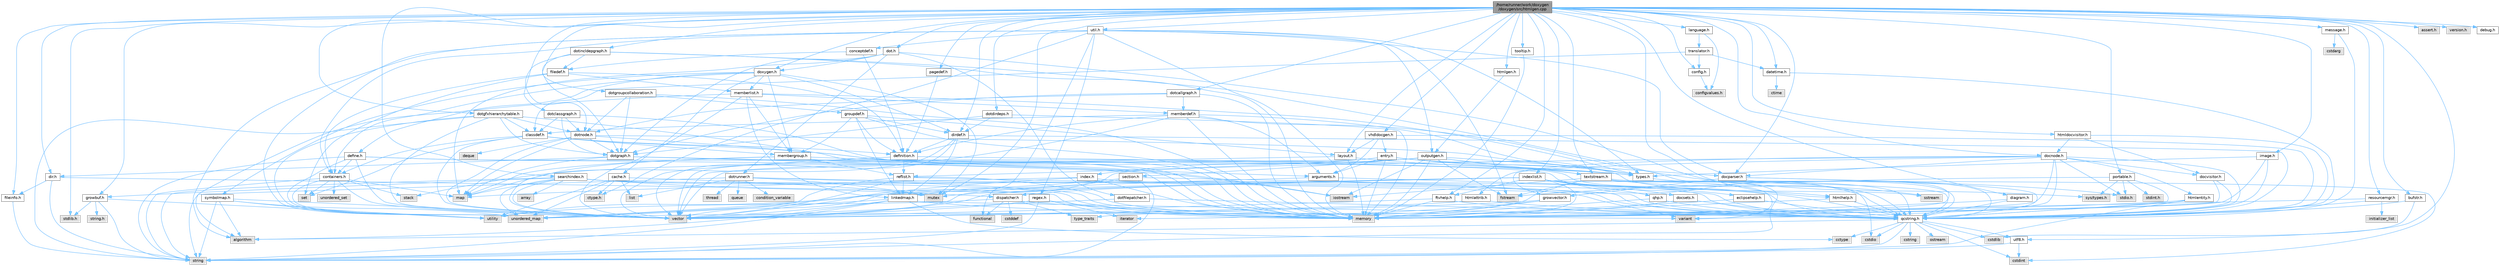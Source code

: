 digraph "/home/runner/work/doxygen/doxygen/src/htmlgen.cpp"
{
 // INTERACTIVE_SVG=YES
 // LATEX_PDF_SIZE
  bgcolor="transparent";
  edge [fontname=Helvetica,fontsize=10,labelfontname=Helvetica,labelfontsize=10];
  node [fontname=Helvetica,fontsize=10,shape=box,height=0.2,width=0.4];
  Node1 [label="/home/runner/work/doxygen\l/doxygen/src/htmlgen.cpp",height=0.2,width=0.4,color="gray40", fillcolor="grey60", style="filled", fontcolor="black",tooltip=" "];
  Node1 -> Node2 [color="steelblue1",style="solid"];
  Node2 [label="stdlib.h",height=0.2,width=0.4,color="grey60", fillcolor="#E0E0E0", style="filled",tooltip=" "];
  Node1 -> Node3 [color="steelblue1",style="solid"];
  Node3 [label="assert.h",height=0.2,width=0.4,color="grey60", fillcolor="#E0E0E0", style="filled",tooltip=" "];
  Node1 -> Node4 [color="steelblue1",style="solid"];
  Node4 [label="mutex",height=0.2,width=0.4,color="grey60", fillcolor="#E0E0E0", style="filled",tooltip=" "];
  Node1 -> Node5 [color="steelblue1",style="solid"];
  Node5 [label="message.h",height=0.2,width=0.4,color="grey40", fillcolor="white", style="filled",URL="$d2/d0d/message_8h.html",tooltip=" "];
  Node5 -> Node6 [color="steelblue1",style="solid"];
  Node6 [label="cstdarg",height=0.2,width=0.4,color="grey60", fillcolor="#E0E0E0", style="filled",tooltip=" "];
  Node5 -> Node7 [color="steelblue1",style="solid"];
  Node7 [label="qcstring.h",height=0.2,width=0.4,color="grey40", fillcolor="white", style="filled",URL="$d7/d5c/qcstring_8h.html",tooltip=" "];
  Node7 -> Node8 [color="steelblue1",style="solid"];
  Node8 [label="string",height=0.2,width=0.4,color="grey60", fillcolor="#E0E0E0", style="filled",tooltip=" "];
  Node7 -> Node9 [color="steelblue1",style="solid"];
  Node9 [label="algorithm",height=0.2,width=0.4,color="grey60", fillcolor="#E0E0E0", style="filled",tooltip=" "];
  Node7 -> Node10 [color="steelblue1",style="solid"];
  Node10 [label="cctype",height=0.2,width=0.4,color="grey60", fillcolor="#E0E0E0", style="filled",tooltip=" "];
  Node7 -> Node11 [color="steelblue1",style="solid"];
  Node11 [label="cstring",height=0.2,width=0.4,color="grey60", fillcolor="#E0E0E0", style="filled",tooltip=" "];
  Node7 -> Node12 [color="steelblue1",style="solid"];
  Node12 [label="cstdio",height=0.2,width=0.4,color="grey60", fillcolor="#E0E0E0", style="filled",tooltip=" "];
  Node7 -> Node13 [color="steelblue1",style="solid"];
  Node13 [label="cstdlib",height=0.2,width=0.4,color="grey60", fillcolor="#E0E0E0", style="filled",tooltip=" "];
  Node7 -> Node14 [color="steelblue1",style="solid"];
  Node14 [label="cstdint",height=0.2,width=0.4,color="grey60", fillcolor="#E0E0E0", style="filled",tooltip=" "];
  Node7 -> Node15 [color="steelblue1",style="solid"];
  Node15 [label="ostream",height=0.2,width=0.4,color="grey60", fillcolor="#E0E0E0", style="filled",tooltip=" "];
  Node7 -> Node16 [color="steelblue1",style="solid"];
  Node16 [label="utf8.h",height=0.2,width=0.4,color="grey40", fillcolor="white", style="filled",URL="$db/d7c/utf8_8h.html",tooltip="Various UTF8 related helper functions."];
  Node16 -> Node14 [color="steelblue1",style="solid"];
  Node16 -> Node8 [color="steelblue1",style="solid"];
  Node1 -> Node17 [color="steelblue1",style="solid"];
  Node17 [label="htmlgen.h",height=0.2,width=0.4,color="grey40", fillcolor="white", style="filled",URL="$d8/d56/htmlgen_8h.html",tooltip=" "];
  Node17 -> Node18 [color="steelblue1",style="solid"];
  Node18 [label="outputgen.h",height=0.2,width=0.4,color="grey40", fillcolor="white", style="filled",URL="$df/d06/outputgen_8h.html",tooltip=" "];
  Node18 -> Node19 [color="steelblue1",style="solid"];
  Node19 [label="memory",height=0.2,width=0.4,color="grey60", fillcolor="#E0E0E0", style="filled",tooltip=" "];
  Node18 -> Node20 [color="steelblue1",style="solid"];
  Node20 [label="stack",height=0.2,width=0.4,color="grey60", fillcolor="#E0E0E0", style="filled",tooltip=" "];
  Node18 -> Node21 [color="steelblue1",style="solid"];
  Node21 [label="iostream",height=0.2,width=0.4,color="grey60", fillcolor="#E0E0E0", style="filled",tooltip=" "];
  Node18 -> Node22 [color="steelblue1",style="solid"];
  Node22 [label="fstream",height=0.2,width=0.4,color="grey60", fillcolor="#E0E0E0", style="filled",tooltip=" "];
  Node18 -> Node23 [color="steelblue1",style="solid"];
  Node23 [label="types.h",height=0.2,width=0.4,color="grey40", fillcolor="white", style="filled",URL="$d9/d49/types_8h.html",tooltip="This file contains a number of basic enums and types."];
  Node23 -> Node7 [color="steelblue1",style="solid"];
  Node18 -> Node24 [color="steelblue1",style="solid"];
  Node24 [label="index.h",height=0.2,width=0.4,color="grey40", fillcolor="white", style="filled",URL="$d1/db5/index_8h.html",tooltip=" "];
  Node24 -> Node19 [color="steelblue1",style="solid"];
  Node24 -> Node25 [color="steelblue1",style="solid"];
  Node25 [label="vector",height=0.2,width=0.4,color="grey60", fillcolor="#E0E0E0", style="filled",tooltip=" "];
  Node24 -> Node26 [color="steelblue1",style="solid"];
  Node26 [label="map",height=0.2,width=0.4,color="grey60", fillcolor="#E0E0E0", style="filled",tooltip=" "];
  Node24 -> Node7 [color="steelblue1",style="solid"];
  Node18 -> Node27 [color="steelblue1",style="solid"];
  Node27 [label="section.h",height=0.2,width=0.4,color="grey40", fillcolor="white", style="filled",URL="$d1/d2a/section_8h.html",tooltip=" "];
  Node27 -> Node8 [color="steelblue1",style="solid"];
  Node27 -> Node28 [color="steelblue1",style="solid"];
  Node28 [label="unordered_map",height=0.2,width=0.4,color="grey60", fillcolor="#E0E0E0", style="filled",tooltip=" "];
  Node27 -> Node7 [color="steelblue1",style="solid"];
  Node27 -> Node29 [color="steelblue1",style="solid"];
  Node29 [label="linkedmap.h",height=0.2,width=0.4,color="grey40", fillcolor="white", style="filled",URL="$da/de1/linkedmap_8h.html",tooltip=" "];
  Node29 -> Node28 [color="steelblue1",style="solid"];
  Node29 -> Node25 [color="steelblue1",style="solid"];
  Node29 -> Node19 [color="steelblue1",style="solid"];
  Node29 -> Node8 [color="steelblue1",style="solid"];
  Node29 -> Node9 [color="steelblue1",style="solid"];
  Node29 -> Node10 [color="steelblue1",style="solid"];
  Node29 -> Node7 [color="steelblue1",style="solid"];
  Node18 -> Node30 [color="steelblue1",style="solid"];
  Node30 [label="textstream.h",height=0.2,width=0.4,color="grey40", fillcolor="white", style="filled",URL="$d4/d7d/textstream_8h.html",tooltip=" "];
  Node30 -> Node8 [color="steelblue1",style="solid"];
  Node30 -> Node21 [color="steelblue1",style="solid"];
  Node30 -> Node31 [color="steelblue1",style="solid"];
  Node31 [label="sstream",height=0.2,width=0.4,color="grey60", fillcolor="#E0E0E0", style="filled",tooltip=" "];
  Node30 -> Node14 [color="steelblue1",style="solid"];
  Node30 -> Node12 [color="steelblue1",style="solid"];
  Node30 -> Node22 [color="steelblue1",style="solid"];
  Node30 -> Node32 [color="steelblue1",style="solid"];
  Node32 [label="type_traits",height=0.2,width=0.4,color="grey60", fillcolor="#E0E0E0", style="filled",tooltip=" "];
  Node30 -> Node7 [color="steelblue1",style="solid"];
  Node18 -> Node33 [color="steelblue1",style="solid"];
  Node33 [label="docparser.h",height=0.2,width=0.4,color="grey40", fillcolor="white", style="filled",URL="$de/d9c/docparser_8h.html",tooltip=" "];
  Node33 -> Node34 [color="steelblue1",style="solid"];
  Node34 [label="stdio.h",height=0.2,width=0.4,color="grey60", fillcolor="#E0E0E0", style="filled",tooltip=" "];
  Node33 -> Node19 [color="steelblue1",style="solid"];
  Node33 -> Node7 [color="steelblue1",style="solid"];
  Node33 -> Node35 [color="steelblue1",style="solid"];
  Node35 [label="growvector.h",height=0.2,width=0.4,color="grey40", fillcolor="white", style="filled",URL="$d7/d50/growvector_8h.html",tooltip=" "];
  Node35 -> Node25 [color="steelblue1",style="solid"];
  Node35 -> Node19 [color="steelblue1",style="solid"];
  Node35 -> Node36 [color="steelblue1",style="solid"];
  Node36 [label="iterator",height=0.2,width=0.4,color="grey60", fillcolor="#E0E0E0", style="filled",tooltip=" "];
  Node1 -> Node37 [color="steelblue1",style="solid"];
  Node37 [label="config.h",height=0.2,width=0.4,color="grey40", fillcolor="white", style="filled",URL="$db/d16/config_8h.html",tooltip=" "];
  Node37 -> Node38 [color="steelblue1",style="solid"];
  Node38 [label="configvalues.h",height=0.2,width=0.4,color="grey60", fillcolor="#E0E0E0", style="filled",tooltip=" "];
  Node1 -> Node39 [color="steelblue1",style="solid"];
  Node39 [label="util.h",height=0.2,width=0.4,color="grey40", fillcolor="white", style="filled",URL="$d8/d3c/util_8h.html",tooltip="A bunch of utility functions."];
  Node39 -> Node19 [color="steelblue1",style="solid"];
  Node39 -> Node28 [color="steelblue1",style="solid"];
  Node39 -> Node9 [color="steelblue1",style="solid"];
  Node39 -> Node40 [color="steelblue1",style="solid"];
  Node40 [label="functional",height=0.2,width=0.4,color="grey60", fillcolor="#E0E0E0", style="filled",tooltip=" "];
  Node39 -> Node22 [color="steelblue1",style="solid"];
  Node39 -> Node41 [color="steelblue1",style="solid"];
  Node41 [label="ctype.h",height=0.2,width=0.4,color="grey60", fillcolor="#E0E0E0", style="filled",tooltip=" "];
  Node39 -> Node23 [color="steelblue1",style="solid"];
  Node39 -> Node33 [color="steelblue1",style="solid"];
  Node39 -> Node42 [color="steelblue1",style="solid"];
  Node42 [label="containers.h",height=0.2,width=0.4,color="grey40", fillcolor="white", style="filled",URL="$d5/d75/containers_8h.html",tooltip=" "];
  Node42 -> Node25 [color="steelblue1",style="solid"];
  Node42 -> Node8 [color="steelblue1",style="solid"];
  Node42 -> Node43 [color="steelblue1",style="solid"];
  Node43 [label="set",height=0.2,width=0.4,color="grey60", fillcolor="#E0E0E0", style="filled",tooltip=" "];
  Node42 -> Node26 [color="steelblue1",style="solid"];
  Node42 -> Node44 [color="steelblue1",style="solid"];
  Node44 [label="unordered_set",height=0.2,width=0.4,color="grey60", fillcolor="#E0E0E0", style="filled",tooltip=" "];
  Node42 -> Node28 [color="steelblue1",style="solid"];
  Node42 -> Node20 [color="steelblue1",style="solid"];
  Node39 -> Node18 [color="steelblue1",style="solid"];
  Node39 -> Node45 [color="steelblue1",style="solid"];
  Node45 [label="regex.h",height=0.2,width=0.4,color="grey40", fillcolor="white", style="filled",URL="$d1/d21/regex_8h.html",tooltip=" "];
  Node45 -> Node19 [color="steelblue1",style="solid"];
  Node45 -> Node8 [color="steelblue1",style="solid"];
  Node45 -> Node25 [color="steelblue1",style="solid"];
  Node45 -> Node36 [color="steelblue1",style="solid"];
  Node39 -> Node46 [color="steelblue1",style="solid"];
  Node46 [label="conceptdef.h",height=0.2,width=0.4,color="grey40", fillcolor="white", style="filled",URL="$da/df1/conceptdef_8h.html",tooltip=" "];
  Node46 -> Node47 [color="steelblue1",style="solid"];
  Node47 [label="definition.h",height=0.2,width=0.4,color="grey40", fillcolor="white", style="filled",URL="$df/da1/definition_8h.html",tooltip=" "];
  Node47 -> Node25 [color="steelblue1",style="solid"];
  Node47 -> Node23 [color="steelblue1",style="solid"];
  Node47 -> Node48 [color="steelblue1",style="solid"];
  Node48 [label="reflist.h",height=0.2,width=0.4,color="grey40", fillcolor="white", style="filled",URL="$d1/d02/reflist_8h.html",tooltip=" "];
  Node48 -> Node25 [color="steelblue1",style="solid"];
  Node48 -> Node28 [color="steelblue1",style="solid"];
  Node48 -> Node19 [color="steelblue1",style="solid"];
  Node48 -> Node7 [color="steelblue1",style="solid"];
  Node48 -> Node29 [color="steelblue1",style="solid"];
  Node46 -> Node49 [color="steelblue1",style="solid"];
  Node49 [label="filedef.h",height=0.2,width=0.4,color="grey40", fillcolor="white", style="filled",URL="$d4/d3a/filedef_8h.html",tooltip=" "];
  Node49 -> Node43 [color="steelblue1",style="solid"];
  Node49 -> Node47 [color="steelblue1",style="solid"];
  Node49 -> Node50 [color="steelblue1",style="solid"];
  Node50 [label="memberlist.h",height=0.2,width=0.4,color="grey40", fillcolor="white", style="filled",URL="$dd/d78/memberlist_8h.html",tooltip=" "];
  Node50 -> Node25 [color="steelblue1",style="solid"];
  Node50 -> Node9 [color="steelblue1",style="solid"];
  Node50 -> Node51 [color="steelblue1",style="solid"];
  Node51 [label="memberdef.h",height=0.2,width=0.4,color="grey40", fillcolor="white", style="filled",URL="$d4/d46/memberdef_8h.html",tooltip=" "];
  Node51 -> Node25 [color="steelblue1",style="solid"];
  Node51 -> Node19 [color="steelblue1",style="solid"];
  Node51 -> Node52 [color="steelblue1",style="solid"];
  Node52 [label="sys/types.h",height=0.2,width=0.4,color="grey60", fillcolor="#E0E0E0", style="filled",tooltip=" "];
  Node51 -> Node23 [color="steelblue1",style="solid"];
  Node51 -> Node47 [color="steelblue1",style="solid"];
  Node51 -> Node53 [color="steelblue1",style="solid"];
  Node53 [label="arguments.h",height=0.2,width=0.4,color="grey40", fillcolor="white", style="filled",URL="$df/d9b/arguments_8h.html",tooltip=" "];
  Node53 -> Node25 [color="steelblue1",style="solid"];
  Node53 -> Node7 [color="steelblue1",style="solid"];
  Node51 -> Node54 [color="steelblue1",style="solid"];
  Node54 [label="classdef.h",height=0.2,width=0.4,color="grey40", fillcolor="white", style="filled",URL="$d1/da6/classdef_8h.html",tooltip=" "];
  Node54 -> Node25 [color="steelblue1",style="solid"];
  Node54 -> Node43 [color="steelblue1",style="solid"];
  Node54 -> Node42 [color="steelblue1",style="solid"];
  Node54 -> Node47 [color="steelblue1",style="solid"];
  Node54 -> Node53 [color="steelblue1",style="solid"];
  Node54 -> Node55 [color="steelblue1",style="solid"];
  Node55 [label="membergroup.h",height=0.2,width=0.4,color="grey40", fillcolor="white", style="filled",URL="$d9/d11/membergroup_8h.html",tooltip=" "];
  Node55 -> Node25 [color="steelblue1",style="solid"];
  Node55 -> Node26 [color="steelblue1",style="solid"];
  Node55 -> Node19 [color="steelblue1",style="solid"];
  Node55 -> Node23 [color="steelblue1",style="solid"];
  Node55 -> Node48 [color="steelblue1",style="solid"];
  Node50 -> Node29 [color="steelblue1",style="solid"];
  Node50 -> Node23 [color="steelblue1",style="solid"];
  Node50 -> Node55 [color="steelblue1",style="solid"];
  Node49 -> Node42 [color="steelblue1",style="solid"];
  Node1 -> Node56 [color="steelblue1",style="solid"];
  Node56 [label="doxygen.h",height=0.2,width=0.4,color="grey40", fillcolor="white", style="filled",URL="$d1/da1/doxygen_8h.html",tooltip=" "];
  Node56 -> Node4 [color="steelblue1",style="solid"];
  Node56 -> Node42 [color="steelblue1",style="solid"];
  Node56 -> Node55 [color="steelblue1",style="solid"];
  Node56 -> Node57 [color="steelblue1",style="solid"];
  Node57 [label="dirdef.h",height=0.2,width=0.4,color="grey40", fillcolor="white", style="filled",URL="$d6/d15/dirdef_8h.html",tooltip=" "];
  Node57 -> Node25 [color="steelblue1",style="solid"];
  Node57 -> Node26 [color="steelblue1",style="solid"];
  Node57 -> Node7 [color="steelblue1",style="solid"];
  Node57 -> Node29 [color="steelblue1",style="solid"];
  Node57 -> Node47 [color="steelblue1",style="solid"];
  Node56 -> Node50 [color="steelblue1",style="solid"];
  Node56 -> Node58 [color="steelblue1",style="solid"];
  Node58 [label="define.h",height=0.2,width=0.4,color="grey40", fillcolor="white", style="filled",URL="$df/d67/define_8h.html",tooltip=" "];
  Node58 -> Node25 [color="steelblue1",style="solid"];
  Node58 -> Node19 [color="steelblue1",style="solid"];
  Node58 -> Node8 [color="steelblue1",style="solid"];
  Node58 -> Node28 [color="steelblue1",style="solid"];
  Node58 -> Node7 [color="steelblue1",style="solid"];
  Node58 -> Node42 [color="steelblue1",style="solid"];
  Node56 -> Node59 [color="steelblue1",style="solid"];
  Node59 [label="cache.h",height=0.2,width=0.4,color="grey40", fillcolor="white", style="filled",URL="$d3/d26/cache_8h.html",tooltip=" "];
  Node59 -> Node60 [color="steelblue1",style="solid"];
  Node60 [label="list",height=0.2,width=0.4,color="grey60", fillcolor="#E0E0E0", style="filled",tooltip=" "];
  Node59 -> Node28 [color="steelblue1",style="solid"];
  Node59 -> Node4 [color="steelblue1",style="solid"];
  Node59 -> Node61 [color="steelblue1",style="solid"];
  Node61 [label="utility",height=0.2,width=0.4,color="grey60", fillcolor="#E0E0E0", style="filled",tooltip=" "];
  Node59 -> Node41 [color="steelblue1",style="solid"];
  Node56 -> Node62 [color="steelblue1",style="solid"];
  Node62 [label="symbolmap.h",height=0.2,width=0.4,color="grey40", fillcolor="white", style="filled",URL="$d7/ddd/symbolmap_8h.html",tooltip=" "];
  Node62 -> Node9 [color="steelblue1",style="solid"];
  Node62 -> Node28 [color="steelblue1",style="solid"];
  Node62 -> Node25 [color="steelblue1",style="solid"];
  Node62 -> Node8 [color="steelblue1",style="solid"];
  Node62 -> Node61 [color="steelblue1",style="solid"];
  Node1 -> Node63 [color="steelblue1",style="solid"];
  Node63 [label="diagram.h",height=0.2,width=0.4,color="grey40", fillcolor="white", style="filled",URL="$d9/d1b/diagram_8h.html",tooltip=" "];
  Node63 -> Node19 [color="steelblue1",style="solid"];
  Node63 -> Node7 [color="steelblue1",style="solid"];
  Node1 -> Node64 [color="steelblue1",style="solid"];
  Node64 [label="version.h",height=0.2,width=0.4,color="grey60", fillcolor="#E0E0E0", style="filled",tooltip=" "];
  Node1 -> Node65 [color="steelblue1",style="solid"];
  Node65 [label="dot.h",height=0.2,width=0.4,color="grey40", fillcolor="white", style="filled",URL="$d6/d4a/dot_8h.html",tooltip=" "];
  Node65 -> Node26 [color="steelblue1",style="solid"];
  Node65 -> Node7 [color="steelblue1",style="solid"];
  Node65 -> Node66 [color="steelblue1",style="solid"];
  Node66 [label="dotgraph.h",height=0.2,width=0.4,color="grey40", fillcolor="white", style="filled",URL="$d0/daa/dotgraph_8h.html",tooltip=" "];
  Node66 -> Node21 [color="steelblue1",style="solid"];
  Node66 -> Node26 [color="steelblue1",style="solid"];
  Node66 -> Node7 [color="steelblue1",style="solid"];
  Node66 -> Node67 [color="steelblue1",style="solid"];
  Node67 [label="dir.h",height=0.2,width=0.4,color="grey40", fillcolor="white", style="filled",URL="$df/d9c/dir_8h.html",tooltip=" "];
  Node67 -> Node8 [color="steelblue1",style="solid"];
  Node67 -> Node19 [color="steelblue1",style="solid"];
  Node67 -> Node68 [color="steelblue1",style="solid"];
  Node68 [label="fileinfo.h",height=0.2,width=0.4,color="grey40", fillcolor="white", style="filled",URL="$df/d45/fileinfo_8h.html",tooltip=" "];
  Node68 -> Node8 [color="steelblue1",style="solid"];
  Node65 -> Node69 [color="steelblue1",style="solid"];
  Node69 [label="dotfilepatcher.h",height=0.2,width=0.4,color="grey40", fillcolor="white", style="filled",URL="$d3/d38/dotfilepatcher_8h.html",tooltip=" "];
  Node69 -> Node25 [color="steelblue1",style="solid"];
  Node69 -> Node7 [color="steelblue1",style="solid"];
  Node65 -> Node70 [color="steelblue1",style="solid"];
  Node70 [label="dotrunner.h",height=0.2,width=0.4,color="grey40", fillcolor="white", style="filled",URL="$d2/dd1/dotrunner_8h.html",tooltip=" "];
  Node70 -> Node8 [color="steelblue1",style="solid"];
  Node70 -> Node71 [color="steelblue1",style="solid"];
  Node71 [label="thread",height=0.2,width=0.4,color="grey60", fillcolor="#E0E0E0", style="filled",tooltip=" "];
  Node70 -> Node60 [color="steelblue1",style="solid"];
  Node70 -> Node72 [color="steelblue1",style="solid"];
  Node72 [label="queue",height=0.2,width=0.4,color="grey60", fillcolor="#E0E0E0", style="filled",tooltip=" "];
  Node70 -> Node4 [color="steelblue1",style="solid"];
  Node70 -> Node73 [color="steelblue1",style="solid"];
  Node73 [label="condition_variable",height=0.2,width=0.4,color="grey60", fillcolor="#E0E0E0", style="filled",tooltip=" "];
  Node70 -> Node19 [color="steelblue1",style="solid"];
  Node70 -> Node7 [color="steelblue1",style="solid"];
  Node65 -> Node56 [color="steelblue1",style="solid"];
  Node1 -> Node74 [color="steelblue1",style="solid"];
  Node74 [label="dotcallgraph.h",height=0.2,width=0.4,color="grey40", fillcolor="white", style="filled",URL="$dc/dcf/dotcallgraph_8h.html",tooltip=" "];
  Node74 -> Node19 [color="steelblue1",style="solid"];
  Node74 -> Node75 [color="steelblue1",style="solid"];
  Node75 [label="dotnode.h",height=0.2,width=0.4,color="grey40", fillcolor="white", style="filled",URL="$d8/d3b/dotnode_8h.html",tooltip=" "];
  Node75 -> Node25 [color="steelblue1",style="solid"];
  Node75 -> Node26 [color="steelblue1",style="solid"];
  Node75 -> Node76 [color="steelblue1",style="solid"];
  Node76 [label="deque",height=0.2,width=0.4,color="grey60", fillcolor="#E0E0E0", style="filled",tooltip=" "];
  Node75 -> Node21 [color="steelblue1",style="solid"];
  Node75 -> Node23 [color="steelblue1",style="solid"];
  Node75 -> Node66 [color="steelblue1",style="solid"];
  Node74 -> Node66 [color="steelblue1",style="solid"];
  Node74 -> Node51 [color="steelblue1",style="solid"];
  Node1 -> Node77 [color="steelblue1",style="solid"];
  Node77 [label="dotclassgraph.h",height=0.2,width=0.4,color="grey40", fillcolor="white", style="filled",URL="$d5/d04/dotclassgraph_8h.html",tooltip=" "];
  Node77 -> Node19 [color="steelblue1",style="solid"];
  Node77 -> Node54 [color="steelblue1",style="solid"];
  Node77 -> Node75 [color="steelblue1",style="solid"];
  Node77 -> Node66 [color="steelblue1",style="solid"];
  Node1 -> Node78 [color="steelblue1",style="solid"];
  Node78 [label="dotdirdeps.h",height=0.2,width=0.4,color="grey40", fillcolor="white", style="filled",URL="$d3/dcf/dotdirdeps_8h.html",tooltip=" "];
  Node78 -> Node19 [color="steelblue1",style="solid"];
  Node78 -> Node66 [color="steelblue1",style="solid"];
  Node78 -> Node57 [color="steelblue1",style="solid"];
  Node1 -> Node79 [color="steelblue1",style="solid"];
  Node79 [label="dotgfxhierarchytable.h",height=0.2,width=0.4,color="grey40", fillcolor="white", style="filled",URL="$d2/de7/dotgfxhierarchytable_8h.html",tooltip=" "];
  Node79 -> Node19 [color="steelblue1",style="solid"];
  Node79 -> Node8 [color="steelblue1",style="solid"];
  Node79 -> Node28 [color="steelblue1",style="solid"];
  Node79 -> Node25 [color="steelblue1",style="solid"];
  Node79 -> Node54 [color="steelblue1",style="solid"];
  Node79 -> Node66 [color="steelblue1",style="solid"];
  Node79 -> Node75 [color="steelblue1",style="solid"];
  Node1 -> Node80 [color="steelblue1",style="solid"];
  Node80 [label="dotgroupcollaboration.h",height=0.2,width=0.4,color="grey40", fillcolor="white", style="filled",URL="$d7/d99/dotgroupcollaboration_8h.html",tooltip=" "];
  Node80 -> Node19 [color="steelblue1",style="solid"];
  Node80 -> Node75 [color="steelblue1",style="solid"];
  Node80 -> Node66 [color="steelblue1",style="solid"];
  Node80 -> Node81 [color="steelblue1",style="solid"];
  Node81 [label="groupdef.h",height=0.2,width=0.4,color="grey40", fillcolor="white", style="filled",URL="$d1/de6/groupdef_8h.html",tooltip=" "];
  Node81 -> Node19 [color="steelblue1",style="solid"];
  Node81 -> Node47 [color="steelblue1",style="solid"];
  Node81 -> Node57 [color="steelblue1",style="solid"];
  Node81 -> Node82 [color="steelblue1",style="solid"];
  Node82 [label="layout.h",height=0.2,width=0.4,color="grey40", fillcolor="white", style="filled",URL="$db/d51/layout_8h.html",tooltip=" "];
  Node82 -> Node19 [color="steelblue1",style="solid"];
  Node82 -> Node25 [color="steelblue1",style="solid"];
  Node82 -> Node23 [color="steelblue1",style="solid"];
  Node81 -> Node55 [color="steelblue1",style="solid"];
  Node81 -> Node29 [color="steelblue1",style="solid"];
  Node1 -> Node83 [color="steelblue1",style="solid"];
  Node83 [label="dotincldepgraph.h",height=0.2,width=0.4,color="grey40", fillcolor="white", style="filled",URL="$dd/d8c/dotincldepgraph_8h.html",tooltip=" "];
  Node83 -> Node19 [color="steelblue1",style="solid"];
  Node83 -> Node7 [color="steelblue1",style="solid"];
  Node83 -> Node49 [color="steelblue1",style="solid"];
  Node83 -> Node75 [color="steelblue1",style="solid"];
  Node83 -> Node66 [color="steelblue1",style="solid"];
  Node1 -> Node84 [color="steelblue1",style="solid"];
  Node84 [label="language.h",height=0.2,width=0.4,color="grey40", fillcolor="white", style="filled",URL="$d8/dce/language_8h.html",tooltip=" "];
  Node84 -> Node85 [color="steelblue1",style="solid"];
  Node85 [label="translator.h",height=0.2,width=0.4,color="grey40", fillcolor="white", style="filled",URL="$d9/df1/translator_8h.html",tooltip=" "];
  Node85 -> Node54 [color="steelblue1",style="solid"];
  Node85 -> Node37 [color="steelblue1",style="solid"];
  Node85 -> Node86 [color="steelblue1",style="solid"];
  Node86 [label="datetime.h",height=0.2,width=0.4,color="grey40", fillcolor="white", style="filled",URL="$de/d1b/datetime_8h.html",tooltip=" "];
  Node86 -> Node87 [color="steelblue1",style="solid"];
  Node87 [label="ctime",height=0.2,width=0.4,color="grey60", fillcolor="#E0E0E0", style="filled",tooltip=" "];
  Node86 -> Node7 [color="steelblue1",style="solid"];
  Node84 -> Node38 [color="steelblue1",style="solid"];
  Node1 -> Node88 [color="steelblue1",style="solid"];
  Node88 [label="htmlhelp.h",height=0.2,width=0.4,color="grey40", fillcolor="white", style="filled",URL="$d8/dc3/htmlhelp_8h.html",tooltip=" "];
  Node88 -> Node19 [color="steelblue1",style="solid"];
  Node88 -> Node7 [color="steelblue1",style="solid"];
  Node1 -> Node33 [color="steelblue1",style="solid"];
  Node1 -> Node89 [color="steelblue1",style="solid"];
  Node89 [label="docnode.h",height=0.2,width=0.4,color="grey40", fillcolor="white", style="filled",URL="$de/d2b/docnode_8h.html",tooltip=" "];
  Node89 -> Node34 [color="steelblue1",style="solid"];
  Node89 -> Node25 [color="steelblue1",style="solid"];
  Node89 -> Node19 [color="steelblue1",style="solid"];
  Node89 -> Node90 [color="steelblue1",style="solid"];
  Node90 [label="variant",height=0.2,width=0.4,color="grey60", fillcolor="#E0E0E0", style="filled",tooltip=" "];
  Node89 -> Node7 [color="steelblue1",style="solid"];
  Node89 -> Node91 [color="steelblue1",style="solid"];
  Node91 [label="docvisitor.h",height=0.2,width=0.4,color="grey40", fillcolor="white", style="filled",URL="$d2/d3c/docvisitor_8h.html",tooltip=" "];
  Node91 -> Node19 [color="steelblue1",style="solid"];
  Node91 -> Node7 [color="steelblue1",style="solid"];
  Node89 -> Node33 [color="steelblue1",style="solid"];
  Node89 -> Node92 [color="steelblue1",style="solid"];
  Node92 [label="htmlattrib.h",height=0.2,width=0.4,color="grey40", fillcolor="white", style="filled",URL="$d0/d73/htmlattrib_8h.html",tooltip=" "];
  Node92 -> Node25 [color="steelblue1",style="solid"];
  Node92 -> Node7 [color="steelblue1",style="solid"];
  Node89 -> Node93 [color="steelblue1",style="solid"];
  Node93 [label="htmlentity.h",height=0.2,width=0.4,color="grey40", fillcolor="white", style="filled",URL="$db/dc6/htmlentity_8h.html",tooltip=" "];
  Node93 -> Node28 [color="steelblue1",style="solid"];
  Node93 -> Node8 [color="steelblue1",style="solid"];
  Node93 -> Node7 [color="steelblue1",style="solid"];
  Node89 -> Node35 [color="steelblue1",style="solid"];
  Node1 -> Node94 [color="steelblue1",style="solid"];
  Node94 [label="htmldocvisitor.h",height=0.2,width=0.4,color="grey40", fillcolor="white", style="filled",URL="$d0/d71/htmldocvisitor_8h.html",tooltip=" "];
  Node94 -> Node91 [color="steelblue1",style="solid"];
  Node94 -> Node89 [color="steelblue1",style="solid"];
  Node94 -> Node7 [color="steelblue1",style="solid"];
  Node1 -> Node95 [color="steelblue1",style="solid"];
  Node95 [label="searchindex.h",height=0.2,width=0.4,color="grey40", fillcolor="white", style="filled",URL="$de/d07/searchindex_8h.html",tooltip="Web server based search engine."];
  Node95 -> Node19 [color="steelblue1",style="solid"];
  Node95 -> Node25 [color="steelblue1",style="solid"];
  Node95 -> Node26 [color="steelblue1",style="solid"];
  Node95 -> Node28 [color="steelblue1",style="solid"];
  Node95 -> Node8 [color="steelblue1",style="solid"];
  Node95 -> Node96 [color="steelblue1",style="solid"];
  Node96 [label="array",height=0.2,width=0.4,color="grey60", fillcolor="#E0E0E0", style="filled",tooltip=" "];
  Node95 -> Node90 [color="steelblue1",style="solid"];
  Node95 -> Node7 [color="steelblue1",style="solid"];
  Node95 -> Node97 [color="steelblue1",style="solid"];
  Node97 [label="growbuf.h",height=0.2,width=0.4,color="grey40", fillcolor="white", style="filled",URL="$dd/d72/growbuf_8h.html",tooltip=" "];
  Node97 -> Node61 [color="steelblue1",style="solid"];
  Node97 -> Node2 [color="steelblue1",style="solid"];
  Node97 -> Node98 [color="steelblue1",style="solid"];
  Node98 [label="string.h",height=0.2,width=0.4,color="grey60", fillcolor="#E0E0E0", style="filled",tooltip=" "];
  Node97 -> Node8 [color="steelblue1",style="solid"];
  Node95 -> Node99 [color="steelblue1",style="solid"];
  Node99 [label="dispatcher.h",height=0.2,width=0.4,color="grey40", fillcolor="white", style="filled",URL="$da/d73/dispatcher_8h.html",tooltip=" "];
  Node99 -> Node100 [color="steelblue1",style="solid"];
  Node100 [label="cstddef",height=0.2,width=0.4,color="grey60", fillcolor="#E0E0E0", style="filled",tooltip=" "];
  Node99 -> Node61 [color="steelblue1",style="solid"];
  Node99 -> Node40 [color="steelblue1",style="solid"];
  Node99 -> Node90 [color="steelblue1",style="solid"];
  Node99 -> Node32 [color="steelblue1",style="solid"];
  Node1 -> Node101 [color="steelblue1",style="solid"];
  Node101 [label="pagedef.h",height=0.2,width=0.4,color="grey40", fillcolor="white", style="filled",URL="$dd/d66/pagedef_8h.html",tooltip=" "];
  Node101 -> Node47 [color="steelblue1",style="solid"];
  Node1 -> Node102 [color="steelblue1",style="solid"];
  Node102 [label="debug.h",height=0.2,width=0.4,color="grey40", fillcolor="white", style="filled",URL="$db/d16/debug_8h.html",tooltip=" "];
  Node1 -> Node57 [color="steelblue1",style="solid"];
  Node1 -> Node103 [color="steelblue1",style="solid"];
  Node103 [label="vhdldocgen.h",height=0.2,width=0.4,color="grey40", fillcolor="white", style="filled",URL="$dd/dec/vhdldocgen_8h.html",tooltip=" "];
  Node103 -> Node7 [color="steelblue1",style="solid"];
  Node103 -> Node82 [color="steelblue1",style="solid"];
  Node103 -> Node53 [color="steelblue1",style="solid"];
  Node103 -> Node104 [color="steelblue1",style="solid"];
  Node104 [label="entry.h",height=0.2,width=0.4,color="grey40", fillcolor="white", style="filled",URL="$d1/dc6/entry_8h.html",tooltip=" "];
  Node104 -> Node25 [color="steelblue1",style="solid"];
  Node104 -> Node19 [color="steelblue1",style="solid"];
  Node104 -> Node31 [color="steelblue1",style="solid"];
  Node104 -> Node23 [color="steelblue1",style="solid"];
  Node104 -> Node53 [color="steelblue1",style="solid"];
  Node104 -> Node48 [color="steelblue1",style="solid"];
  Node104 -> Node30 [color="steelblue1",style="solid"];
  Node1 -> Node82 [color="steelblue1",style="solid"];
  Node1 -> Node105 [color="steelblue1",style="solid"];
  Node105 [label="image.h",height=0.2,width=0.4,color="grey40", fillcolor="white", style="filled",URL="$d5/db2/image_8h.html",tooltip=" "];
  Node105 -> Node19 [color="steelblue1",style="solid"];
  Node105 -> Node23 [color="steelblue1",style="solid"];
  Node105 -> Node7 [color="steelblue1",style="solid"];
  Node1 -> Node106 [color="steelblue1",style="solid"];
  Node106 [label="ftvhelp.h",height=0.2,width=0.4,color="grey40", fillcolor="white", style="filled",URL="$d2/d4a/ftvhelp_8h.html",tooltip=" "];
  Node106 -> Node19 [color="steelblue1",style="solid"];
  Node106 -> Node25 [color="steelblue1",style="solid"];
  Node106 -> Node7 [color="steelblue1",style="solid"];
  Node1 -> Node107 [color="steelblue1",style="solid"];
  Node107 [label="bufstr.h",height=0.2,width=0.4,color="grey40", fillcolor="white", style="filled",URL="$d4/de5/bufstr_8h.html",tooltip=" "];
  Node107 -> Node13 [color="steelblue1",style="solid"];
  Node107 -> Node7 [color="steelblue1",style="solid"];
  Node1 -> Node108 [color="steelblue1",style="solid"];
  Node108 [label="resourcemgr.h",height=0.2,width=0.4,color="grey40", fillcolor="white", style="filled",URL="$d6/d07/resourcemgr_8h.html",tooltip=" "];
  Node108 -> Node19 [color="steelblue1",style="solid"];
  Node108 -> Node109 [color="steelblue1",style="solid"];
  Node109 [label="initializer_list",height=0.2,width=0.4,color="grey60", fillcolor="#E0E0E0", style="filled",tooltip=" "];
  Node108 -> Node7 [color="steelblue1",style="solid"];
  Node1 -> Node110 [color="steelblue1",style="solid"];
  Node110 [label="tooltip.h",height=0.2,width=0.4,color="grey40", fillcolor="white", style="filled",URL="$db/d83/tooltip_8h.html",tooltip=" "];
  Node110 -> Node19 [color="steelblue1",style="solid"];
  Node1 -> Node97 [color="steelblue1",style="solid"];
  Node1 -> Node68 [color="steelblue1",style="solid"];
  Node1 -> Node67 [color="steelblue1",style="solid"];
  Node1 -> Node16 [color="steelblue1",style="solid"];
  Node1 -> Node30 [color="steelblue1",style="solid"];
  Node1 -> Node111 [color="steelblue1",style="solid"];
  Node111 [label="indexlist.h",height=0.2,width=0.4,color="grey40", fillcolor="white", style="filled",URL="$d5/d61/indexlist_8h.html",tooltip=" "];
  Node111 -> Node61 [color="steelblue1",style="solid"];
  Node111 -> Node25 [color="steelblue1",style="solid"];
  Node111 -> Node19 [color="steelblue1",style="solid"];
  Node111 -> Node4 [color="steelblue1",style="solid"];
  Node111 -> Node90 [color="steelblue1",style="solid"];
  Node111 -> Node7 [color="steelblue1",style="solid"];
  Node111 -> Node99 [color="steelblue1",style="solid"];
  Node111 -> Node112 [color="steelblue1",style="solid"];
  Node112 [label="docsets.h",height=0.2,width=0.4,color="grey40", fillcolor="white", style="filled",URL="$d1/db2/docsets_8h.html",tooltip=" "];
  Node112 -> Node19 [color="steelblue1",style="solid"];
  Node112 -> Node7 [color="steelblue1",style="solid"];
  Node111 -> Node113 [color="steelblue1",style="solid"];
  Node113 [label="eclipsehelp.h",height=0.2,width=0.4,color="grey40", fillcolor="white", style="filled",URL="$db/d9e/eclipsehelp_8h.html",tooltip=" "];
  Node113 -> Node19 [color="steelblue1",style="solid"];
  Node113 -> Node7 [color="steelblue1",style="solid"];
  Node111 -> Node106 [color="steelblue1",style="solid"];
  Node111 -> Node88 [color="steelblue1",style="solid"];
  Node111 -> Node114 [color="steelblue1",style="solid"];
  Node114 [label="qhp.h",height=0.2,width=0.4,color="grey40", fillcolor="white", style="filled",URL="$dc/d20/qhp_8h.html",tooltip=" "];
  Node114 -> Node19 [color="steelblue1",style="solid"];
  Node114 -> Node7 [color="steelblue1",style="solid"];
  Node1 -> Node86 [color="steelblue1",style="solid"];
  Node1 -> Node115 [color="steelblue1",style="solid"];
  Node115 [label="portable.h",height=0.2,width=0.4,color="grey40", fillcolor="white", style="filled",URL="$d2/de2/portable_8h.html",tooltip="Portable versions of functions that are platform dependent."];
  Node115 -> Node34 [color="steelblue1",style="solid"];
  Node115 -> Node52 [color="steelblue1",style="solid"];
  Node115 -> Node116 [color="steelblue1",style="solid"];
  Node116 [label="stdint.h",height=0.2,width=0.4,color="grey60", fillcolor="#E0E0E0", style="filled",tooltip=" "];
  Node115 -> Node22 [color="steelblue1",style="solid"];
  Node115 -> Node7 [color="steelblue1",style="solid"];
}
